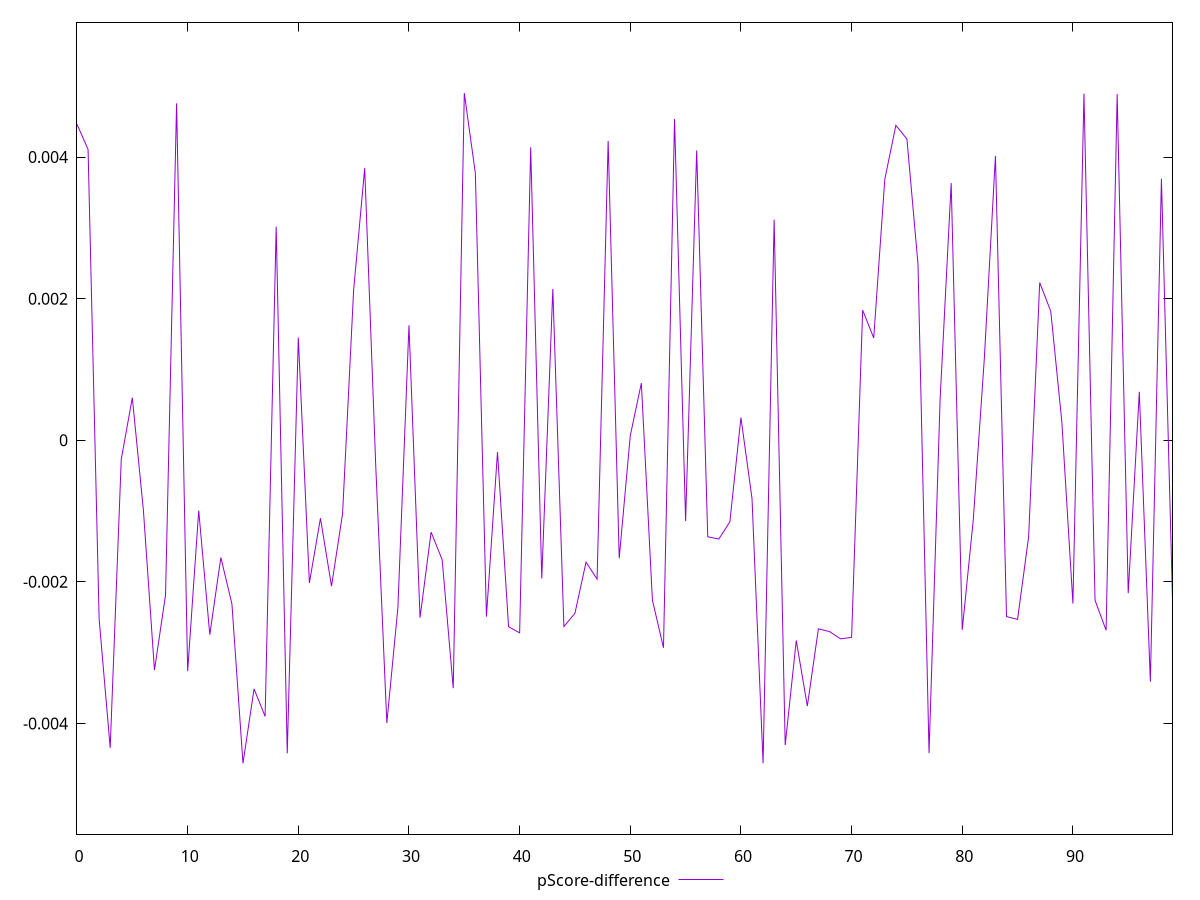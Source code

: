 reset

$pScoreDifference <<EOF
0 0.004464402963659797
1 0.004106708247628821
2 -0.0025254069996299977
3 -0.004344559817908822
4 -0.0002676178736342738
5 0.0006011358619940621
6 -0.000988671410874331
7 -0.0032468971428702975
8 -0.002187342197927711
9 0.004759129904905124
10 -0.0032617597078832272
11 -0.0009934983640538242
12 -0.0027462225668670737
13 -0.0016563386573975603
14 -0.002312791824051752
15 -0.0045636457147399945
16 -0.0035120162869195504
17 -0.00390033433991932
18 0.003016962931076561
19 -0.004422618020854752
20 0.0014505032160774256
21 -0.002015753806873688
22 -0.0011016361654172524
23 -0.0020616803024237074
24 -0.0010355942770255977
25 0.0021230354602037593
26 0.0038442920204539988
27 -0.00037147430574152596
28 -0.00399372069815862
29 -0.002362477193598722
30 0.0016233838481033436
31 -0.002506094813215509
32 -0.001297642630909368
33 -0.001688330504585167
34 -0.0035023164286922537
35 0.004903643334761676
36 0.0037708576175446984
37 -0.002491399273623296
38 -0.00016548147088202292
39 -0.002633922311357284
40 -0.002721053702321896
41 0.00413687677552671
42 -0.001952568109059749
43 0.002136124110548976
44 -0.002631581979579578
45 -0.0024433138854109693
46 -0.001722238937559517
47 -0.0019612896773544275
48 0.004227285413154869
49 -0.0016662811172502012
50 0.0000652058776144937
51 0.0008064380305659036
52 -0.002257580211928567
53 -0.002931473537510776
54 0.0045385159147317555
55 -0.0011423780924031401
56 0.004093252012199677
57 -0.0013630387014748058
58 -0.0013956532380594577
59 -0.0011514854477447933
60 0.0003202176848476901
61 -0.0008223713424695411
62 -0.004562978032756293
63 0.0031160690510754208
64 -0.004304468348336199
65 -0.002828153790912613
66 -0.0037550021374090914
67 -0.002663616928065382
68 -0.00270226091549719
69 -0.0028046846347110632
70 -0.002784655655184265
71 0.001837620463433054
72 0.0014451819193455062
73 0.003684991192112852
74 0.004448330033345327
75 0.004255098968366955
76 0.0024889328215940143
77 -0.004419631875115959
78 0.0005797715647422041
79 0.003632062365644173
80 -0.002677722495198487
81 -0.0011172518936809483
82 0.0011671707990665858
83 0.0040159834407159645
84 -0.0024912116957430674
85 -0.0025296527627336474
86 -0.001362644625167997
87 0.0022269303786633943
88 0.0018209054006554926
89 0.0002592814301589641
90 -0.002306056623050279
91 0.0048953458041709474
92 -0.002260018038292122
93 -0.002684397368442615
94 0.004889900790848278
95 -0.0021605177588622793
96 0.0006852213426421505
97 -0.0034111993092272863
98 0.0036939034702665463
99 -0.0022514308199461652
EOF

set key outside below
set xrange [0:99]
set yrange [-0.0055636457147399945:0.005903643334761676]
set trange [-0.0055636457147399945:0.005903643334761676]
set terminal svg size 640, 500 enhanced background rgb 'white'
set output "reports/report_00028_2021-02-24T12-49-42.674Z/first-cpu-idle/samples/music/pScore-difference/values.svg"

plot $pScoreDifference title "pScore-difference" with line

reset
